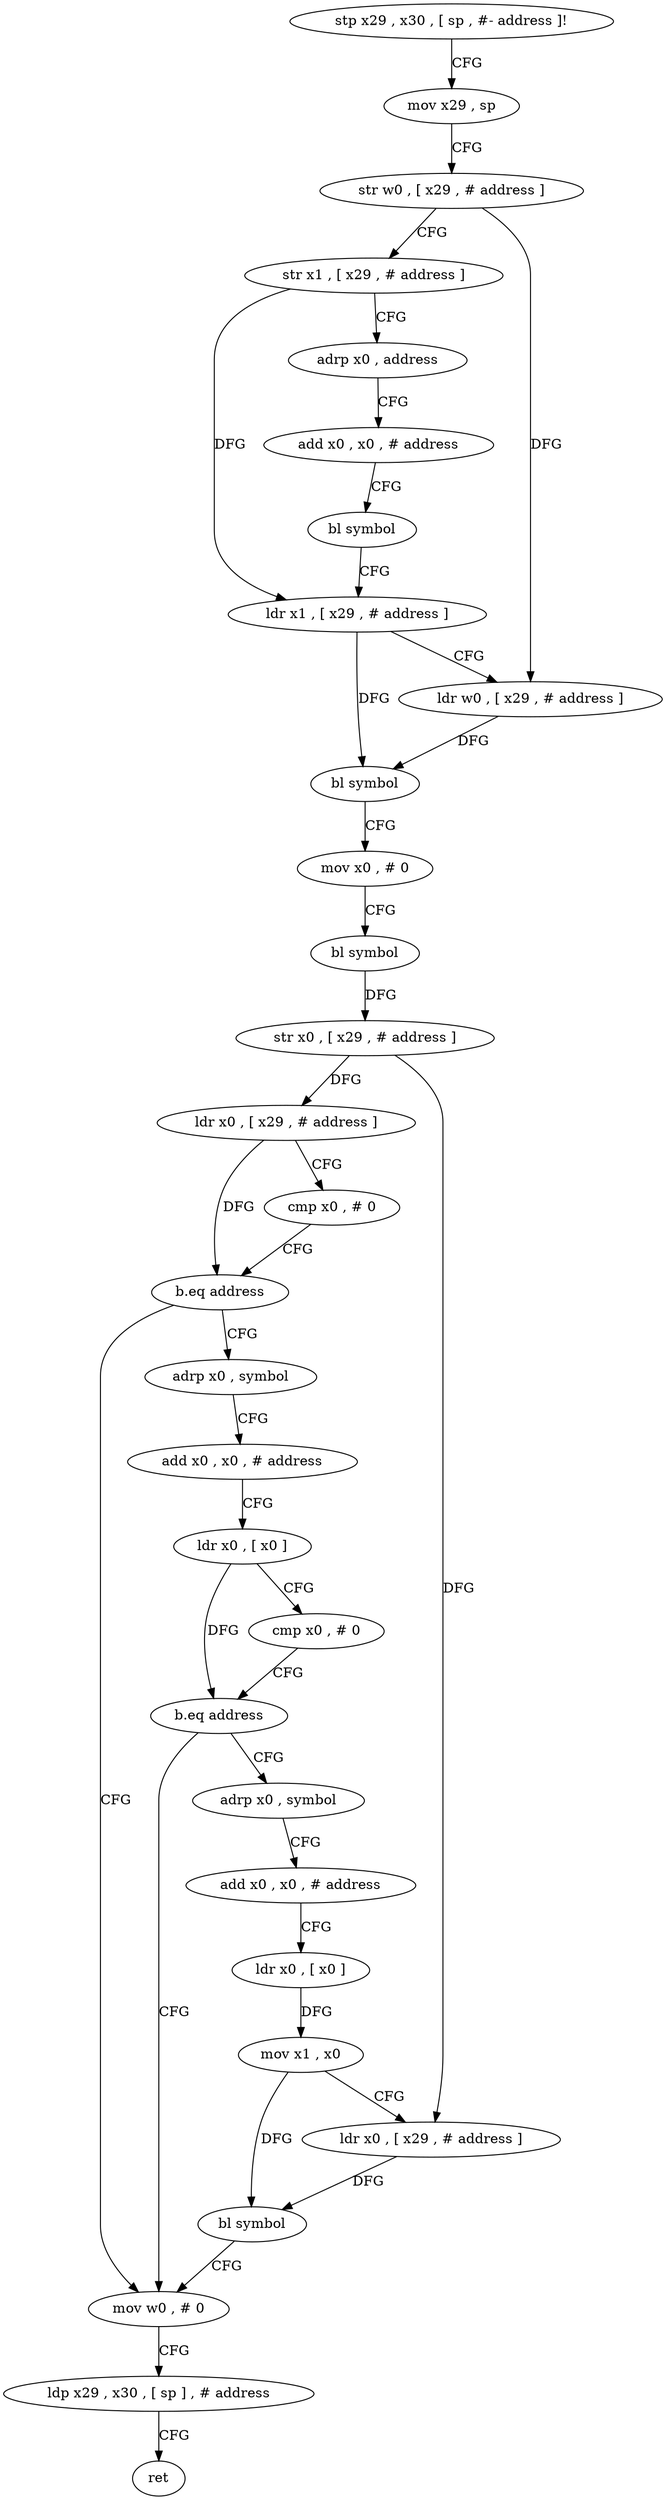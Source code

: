 digraph "func" {
"4220420" [label = "stp x29 , x30 , [ sp , #- address ]!" ]
"4220424" [label = "mov x29 , sp" ]
"4220428" [label = "str w0 , [ x29 , # address ]" ]
"4220432" [label = "str x1 , [ x29 , # address ]" ]
"4220436" [label = "adrp x0 , address" ]
"4220440" [label = "add x0 , x0 , # address" ]
"4220444" [label = "bl symbol" ]
"4220448" [label = "ldr x1 , [ x29 , # address ]" ]
"4220452" [label = "ldr w0 , [ x29 , # address ]" ]
"4220456" [label = "bl symbol" ]
"4220460" [label = "mov x0 , # 0" ]
"4220464" [label = "bl symbol" ]
"4220468" [label = "str x0 , [ x29 , # address ]" ]
"4220472" [label = "ldr x0 , [ x29 , # address ]" ]
"4220476" [label = "cmp x0 , # 0" ]
"4220480" [label = "b.eq address" ]
"4220528" [label = "mov w0 , # 0" ]
"4220484" [label = "adrp x0 , symbol" ]
"4220532" [label = "ldp x29 , x30 , [ sp ] , # address" ]
"4220536" [label = "ret" ]
"4220488" [label = "add x0 , x0 , # address" ]
"4220492" [label = "ldr x0 , [ x0 ]" ]
"4220496" [label = "cmp x0 , # 0" ]
"4220500" [label = "b.eq address" ]
"4220504" [label = "adrp x0 , symbol" ]
"4220508" [label = "add x0 , x0 , # address" ]
"4220512" [label = "ldr x0 , [ x0 ]" ]
"4220516" [label = "mov x1 , x0" ]
"4220520" [label = "ldr x0 , [ x29 , # address ]" ]
"4220524" [label = "bl symbol" ]
"4220420" -> "4220424" [ label = "CFG" ]
"4220424" -> "4220428" [ label = "CFG" ]
"4220428" -> "4220432" [ label = "CFG" ]
"4220428" -> "4220452" [ label = "DFG" ]
"4220432" -> "4220436" [ label = "CFG" ]
"4220432" -> "4220448" [ label = "DFG" ]
"4220436" -> "4220440" [ label = "CFG" ]
"4220440" -> "4220444" [ label = "CFG" ]
"4220444" -> "4220448" [ label = "CFG" ]
"4220448" -> "4220452" [ label = "CFG" ]
"4220448" -> "4220456" [ label = "DFG" ]
"4220452" -> "4220456" [ label = "DFG" ]
"4220456" -> "4220460" [ label = "CFG" ]
"4220460" -> "4220464" [ label = "CFG" ]
"4220464" -> "4220468" [ label = "DFG" ]
"4220468" -> "4220472" [ label = "DFG" ]
"4220468" -> "4220520" [ label = "DFG" ]
"4220472" -> "4220476" [ label = "CFG" ]
"4220472" -> "4220480" [ label = "DFG" ]
"4220476" -> "4220480" [ label = "CFG" ]
"4220480" -> "4220528" [ label = "CFG" ]
"4220480" -> "4220484" [ label = "CFG" ]
"4220528" -> "4220532" [ label = "CFG" ]
"4220484" -> "4220488" [ label = "CFG" ]
"4220532" -> "4220536" [ label = "CFG" ]
"4220488" -> "4220492" [ label = "CFG" ]
"4220492" -> "4220496" [ label = "CFG" ]
"4220492" -> "4220500" [ label = "DFG" ]
"4220496" -> "4220500" [ label = "CFG" ]
"4220500" -> "4220528" [ label = "CFG" ]
"4220500" -> "4220504" [ label = "CFG" ]
"4220504" -> "4220508" [ label = "CFG" ]
"4220508" -> "4220512" [ label = "CFG" ]
"4220512" -> "4220516" [ label = "DFG" ]
"4220516" -> "4220520" [ label = "CFG" ]
"4220516" -> "4220524" [ label = "DFG" ]
"4220520" -> "4220524" [ label = "DFG" ]
"4220524" -> "4220528" [ label = "CFG" ]
}
